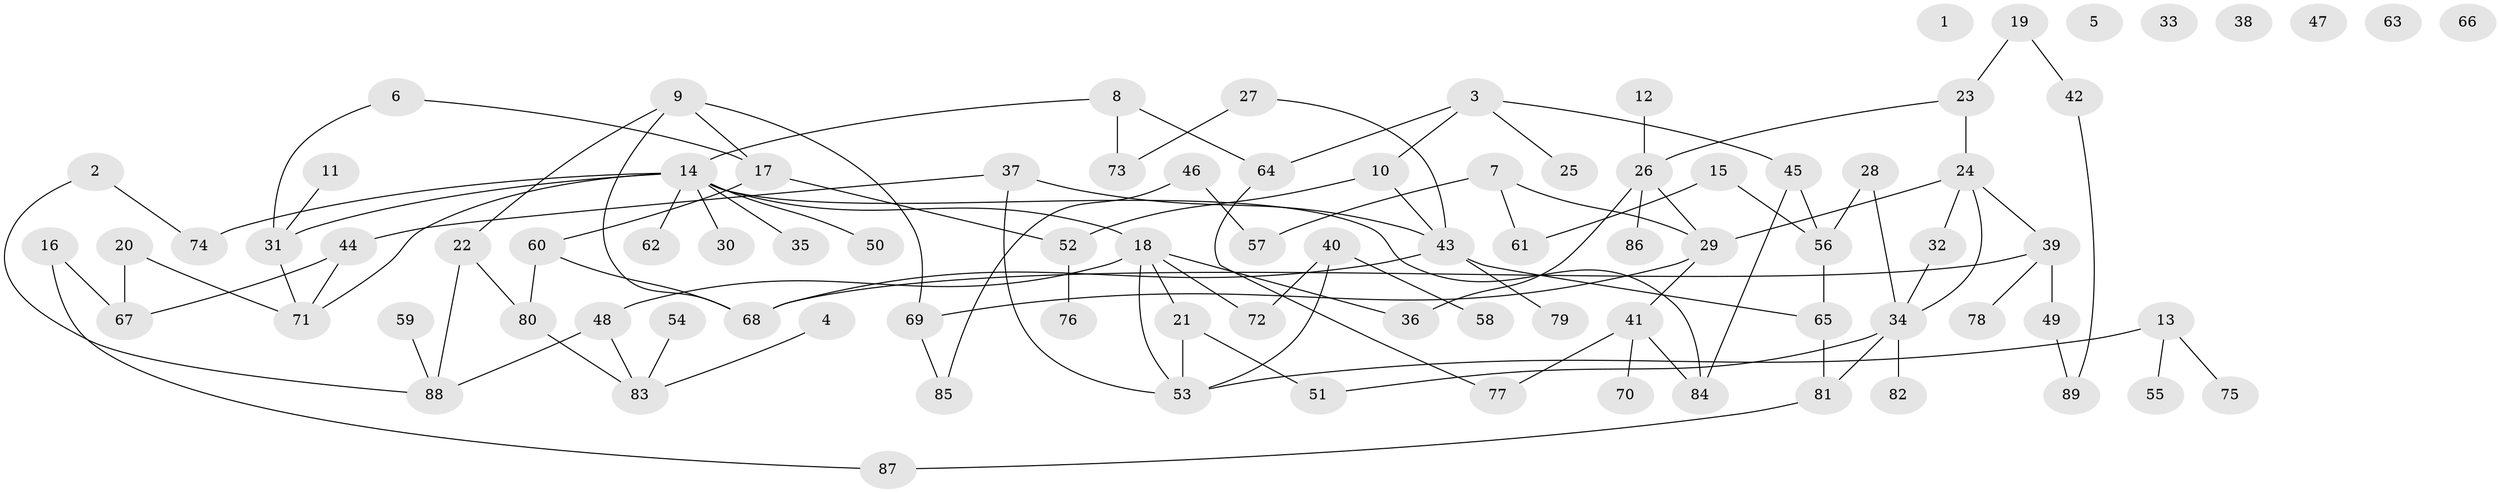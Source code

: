 // Generated by graph-tools (version 1.1) at 2025/00/03/09/25 03:00:42]
// undirected, 89 vertices, 110 edges
graph export_dot {
graph [start="1"]
  node [color=gray90,style=filled];
  1;
  2;
  3;
  4;
  5;
  6;
  7;
  8;
  9;
  10;
  11;
  12;
  13;
  14;
  15;
  16;
  17;
  18;
  19;
  20;
  21;
  22;
  23;
  24;
  25;
  26;
  27;
  28;
  29;
  30;
  31;
  32;
  33;
  34;
  35;
  36;
  37;
  38;
  39;
  40;
  41;
  42;
  43;
  44;
  45;
  46;
  47;
  48;
  49;
  50;
  51;
  52;
  53;
  54;
  55;
  56;
  57;
  58;
  59;
  60;
  61;
  62;
  63;
  64;
  65;
  66;
  67;
  68;
  69;
  70;
  71;
  72;
  73;
  74;
  75;
  76;
  77;
  78;
  79;
  80;
  81;
  82;
  83;
  84;
  85;
  86;
  87;
  88;
  89;
  2 -- 74;
  2 -- 88;
  3 -- 10;
  3 -- 25;
  3 -- 45;
  3 -- 64;
  4 -- 83;
  6 -- 17;
  6 -- 31;
  7 -- 29;
  7 -- 57;
  7 -- 61;
  8 -- 14;
  8 -- 64;
  8 -- 73;
  9 -- 17;
  9 -- 22;
  9 -- 68;
  9 -- 69;
  10 -- 43;
  10 -- 52;
  11 -- 31;
  12 -- 26;
  13 -- 53;
  13 -- 55;
  13 -- 75;
  14 -- 18;
  14 -- 30;
  14 -- 31;
  14 -- 35;
  14 -- 50;
  14 -- 62;
  14 -- 71;
  14 -- 74;
  14 -- 84;
  15 -- 56;
  15 -- 61;
  16 -- 67;
  16 -- 87;
  17 -- 52;
  17 -- 60;
  18 -- 21;
  18 -- 36;
  18 -- 48;
  18 -- 53;
  18 -- 72;
  19 -- 23;
  19 -- 42;
  20 -- 67;
  20 -- 71;
  21 -- 51;
  21 -- 53;
  22 -- 80;
  22 -- 88;
  23 -- 24;
  23 -- 26;
  24 -- 29;
  24 -- 32;
  24 -- 34;
  24 -- 39;
  26 -- 29;
  26 -- 36;
  26 -- 86;
  27 -- 43;
  27 -- 73;
  28 -- 34;
  28 -- 56;
  29 -- 41;
  29 -- 69;
  31 -- 71;
  32 -- 34;
  34 -- 51;
  34 -- 81;
  34 -- 82;
  37 -- 43;
  37 -- 44;
  37 -- 53;
  39 -- 49;
  39 -- 68;
  39 -- 78;
  40 -- 53;
  40 -- 58;
  40 -- 72;
  41 -- 70;
  41 -- 77;
  41 -- 84;
  42 -- 89;
  43 -- 65;
  43 -- 68;
  43 -- 79;
  44 -- 67;
  44 -- 71;
  45 -- 56;
  45 -- 84;
  46 -- 57;
  46 -- 85;
  48 -- 83;
  48 -- 88;
  49 -- 89;
  52 -- 76;
  54 -- 83;
  56 -- 65;
  59 -- 88;
  60 -- 68;
  60 -- 80;
  64 -- 77;
  65 -- 81;
  69 -- 85;
  80 -- 83;
  81 -- 87;
}
